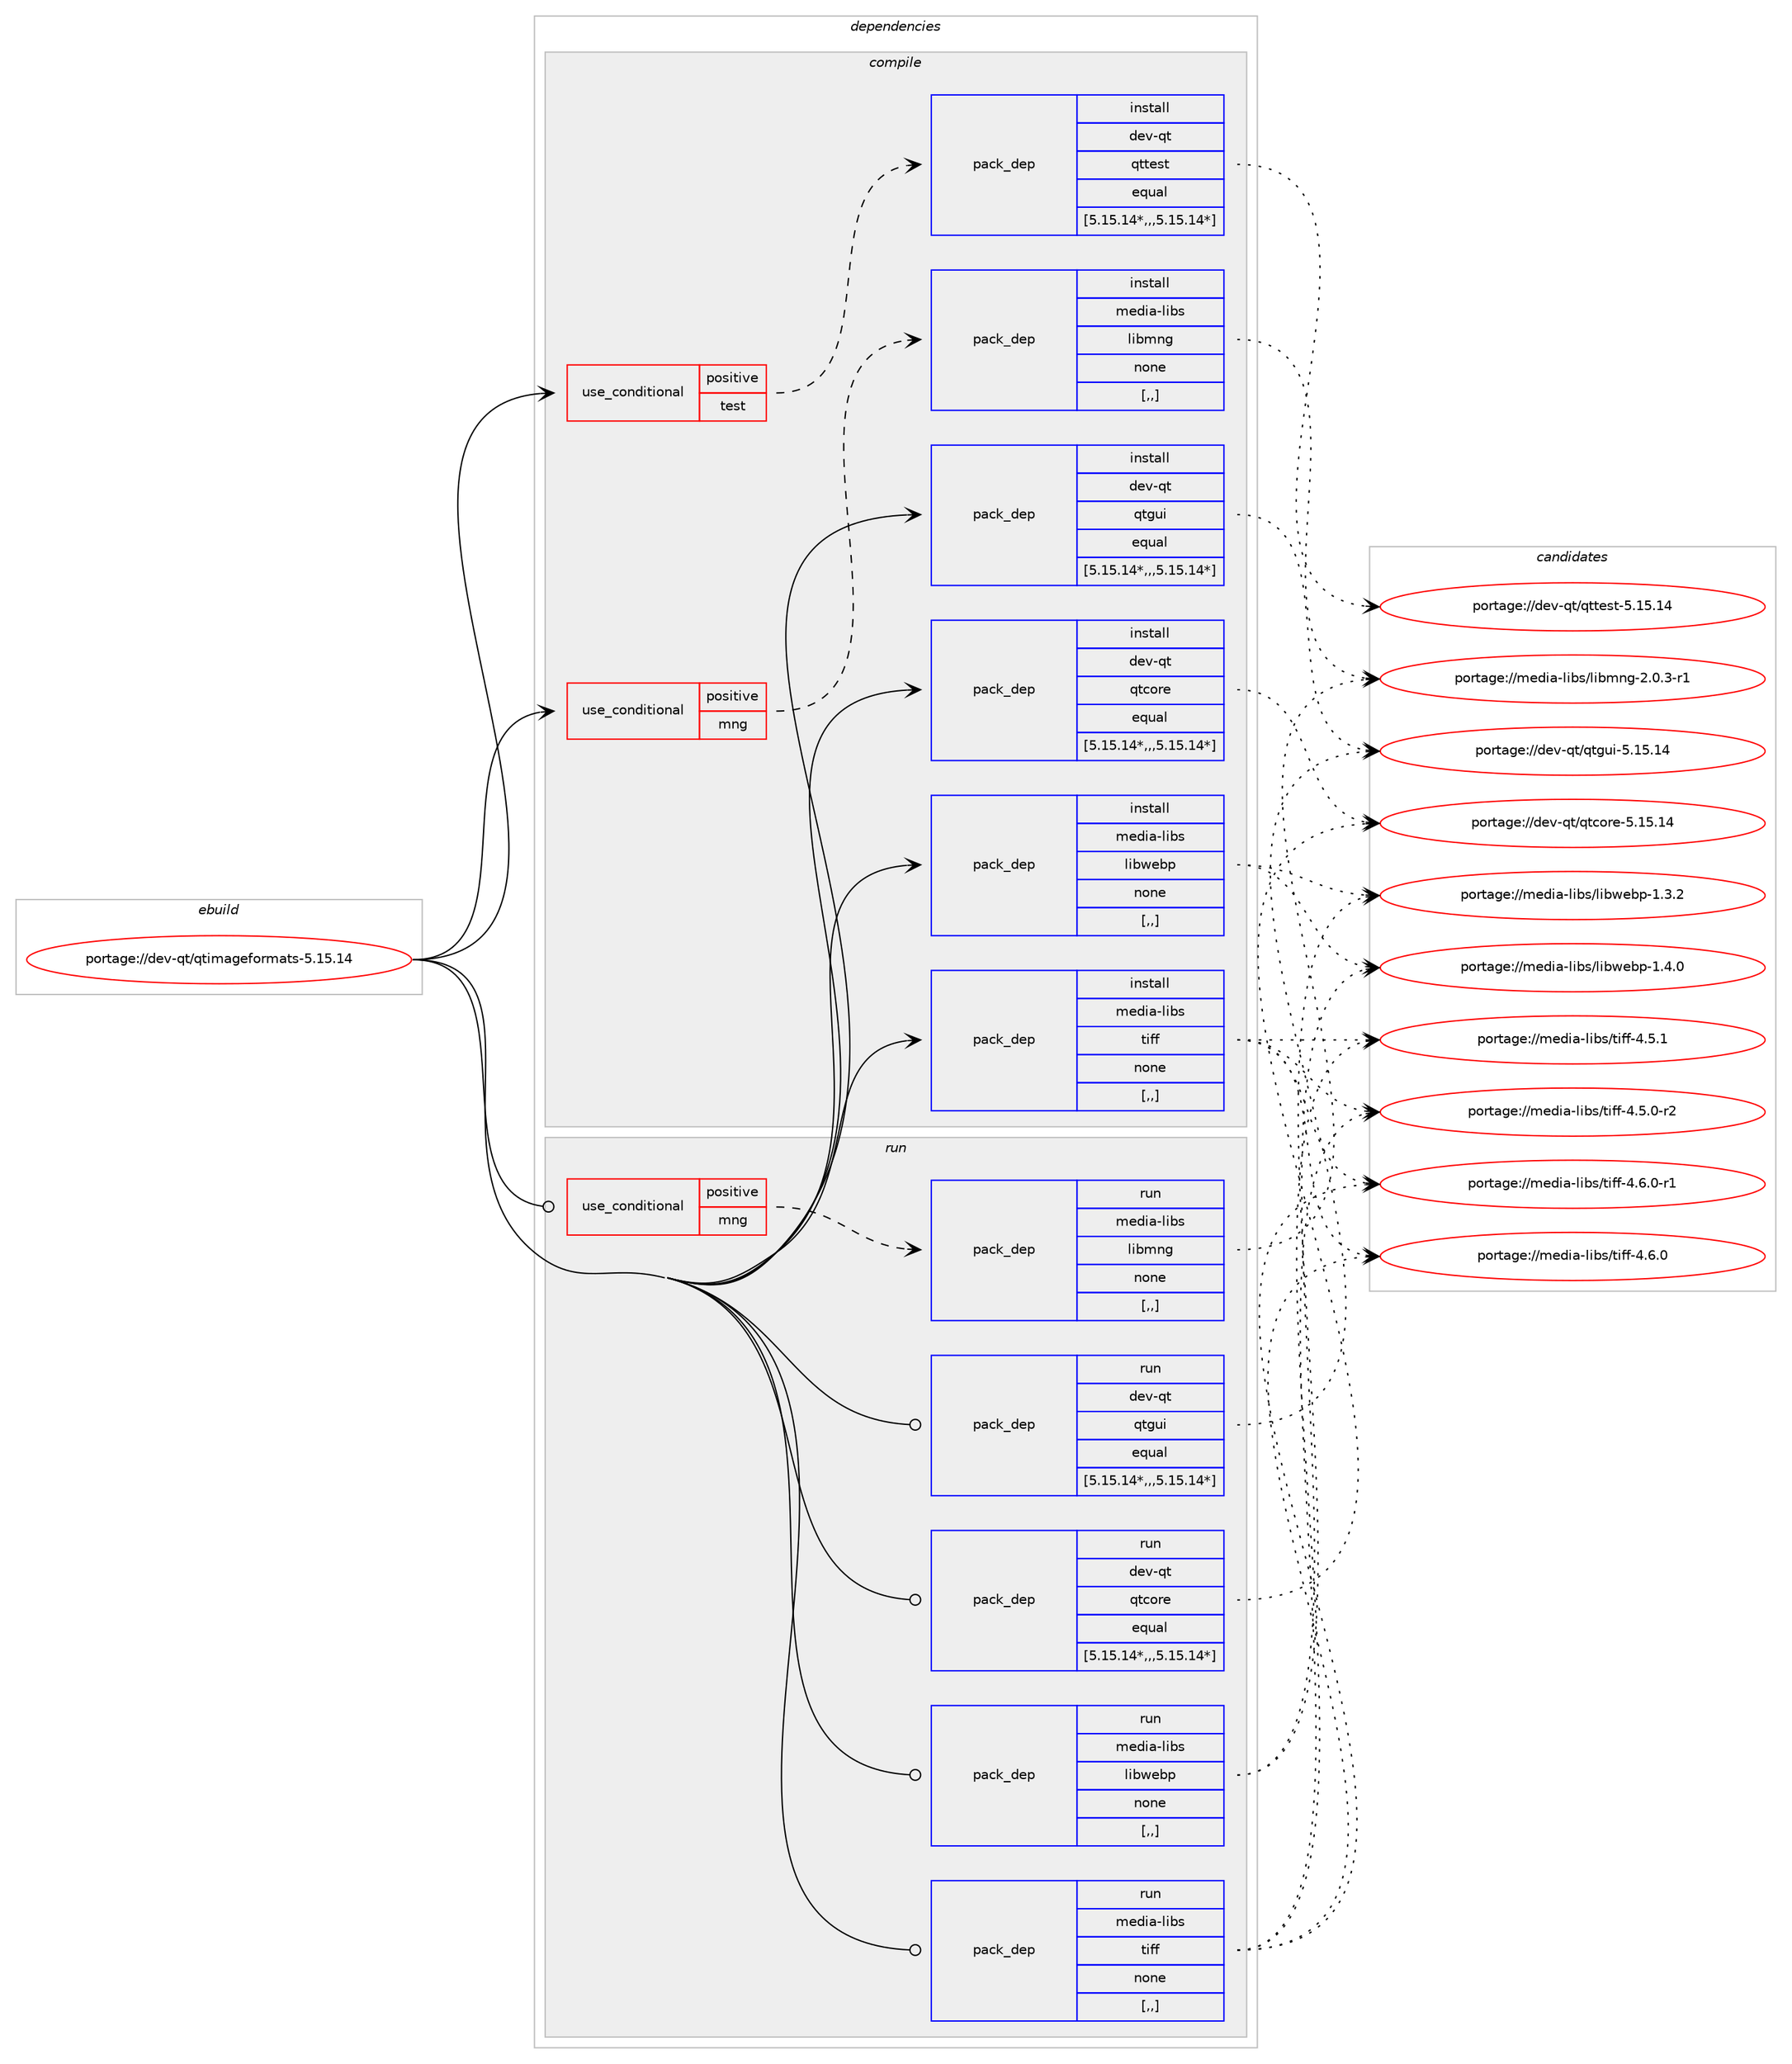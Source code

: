 digraph prolog {

# *************
# Graph options
# *************

newrank=true;
concentrate=true;
compound=true;
graph [rankdir=LR,fontname=Helvetica,fontsize=10,ranksep=1.5];#, ranksep=2.5, nodesep=0.2];
edge  [arrowhead=vee];
node  [fontname=Helvetica,fontsize=10];

# **********
# The ebuild
# **********

subgraph cluster_leftcol {
color=gray;
label=<<i>ebuild</i>>;
id [label="portage://dev-qt/qtimageformats-5.15.14", color=red, width=4, href="../dev-qt/qtimageformats-5.15.14.svg"];
}

# ****************
# The dependencies
# ****************

subgraph cluster_midcol {
color=gray;
label=<<i>dependencies</i>>;
subgraph cluster_compile {
fillcolor="#eeeeee";
style=filled;
label=<<i>compile</i>>;
subgraph cond42167 {
dependency170053 [label=<<TABLE BORDER="0" CELLBORDER="1" CELLSPACING="0" CELLPADDING="4"><TR><TD ROWSPAN="3" CELLPADDING="10">use_conditional</TD></TR><TR><TD>positive</TD></TR><TR><TD>mng</TD></TR></TABLE>>, shape=none, color=red];
subgraph pack126613 {
dependency170054 [label=<<TABLE BORDER="0" CELLBORDER="1" CELLSPACING="0" CELLPADDING="4" WIDTH="220"><TR><TD ROWSPAN="6" CELLPADDING="30">pack_dep</TD></TR><TR><TD WIDTH="110">install</TD></TR><TR><TD>media-libs</TD></TR><TR><TD>libmng</TD></TR><TR><TD>none</TD></TR><TR><TD>[,,]</TD></TR></TABLE>>, shape=none, color=blue];
}
dependency170053:e -> dependency170054:w [weight=20,style="dashed",arrowhead="vee"];
}
id:e -> dependency170053:w [weight=20,style="solid",arrowhead="vee"];
subgraph cond42168 {
dependency170055 [label=<<TABLE BORDER="0" CELLBORDER="1" CELLSPACING="0" CELLPADDING="4"><TR><TD ROWSPAN="3" CELLPADDING="10">use_conditional</TD></TR><TR><TD>positive</TD></TR><TR><TD>test</TD></TR></TABLE>>, shape=none, color=red];
subgraph pack126614 {
dependency170056 [label=<<TABLE BORDER="0" CELLBORDER="1" CELLSPACING="0" CELLPADDING="4" WIDTH="220"><TR><TD ROWSPAN="6" CELLPADDING="30">pack_dep</TD></TR><TR><TD WIDTH="110">install</TD></TR><TR><TD>dev-qt</TD></TR><TR><TD>qttest</TD></TR><TR><TD>equal</TD></TR><TR><TD>[5.15.14*,,,5.15.14*]</TD></TR></TABLE>>, shape=none, color=blue];
}
dependency170055:e -> dependency170056:w [weight=20,style="dashed",arrowhead="vee"];
}
id:e -> dependency170055:w [weight=20,style="solid",arrowhead="vee"];
subgraph pack126615 {
dependency170057 [label=<<TABLE BORDER="0" CELLBORDER="1" CELLSPACING="0" CELLPADDING="4" WIDTH="220"><TR><TD ROWSPAN="6" CELLPADDING="30">pack_dep</TD></TR><TR><TD WIDTH="110">install</TD></TR><TR><TD>dev-qt</TD></TR><TR><TD>qtcore</TD></TR><TR><TD>equal</TD></TR><TR><TD>[5.15.14*,,,5.15.14*]</TD></TR></TABLE>>, shape=none, color=blue];
}
id:e -> dependency170057:w [weight=20,style="solid",arrowhead="vee"];
subgraph pack126616 {
dependency170058 [label=<<TABLE BORDER="0" CELLBORDER="1" CELLSPACING="0" CELLPADDING="4" WIDTH="220"><TR><TD ROWSPAN="6" CELLPADDING="30">pack_dep</TD></TR><TR><TD WIDTH="110">install</TD></TR><TR><TD>dev-qt</TD></TR><TR><TD>qtgui</TD></TR><TR><TD>equal</TD></TR><TR><TD>[5.15.14*,,,5.15.14*]</TD></TR></TABLE>>, shape=none, color=blue];
}
id:e -> dependency170058:w [weight=20,style="solid",arrowhead="vee"];
subgraph pack126617 {
dependency170059 [label=<<TABLE BORDER="0" CELLBORDER="1" CELLSPACING="0" CELLPADDING="4" WIDTH="220"><TR><TD ROWSPAN="6" CELLPADDING="30">pack_dep</TD></TR><TR><TD WIDTH="110">install</TD></TR><TR><TD>media-libs</TD></TR><TR><TD>libwebp</TD></TR><TR><TD>none</TD></TR><TR><TD>[,,]</TD></TR></TABLE>>, shape=none, color=blue];
}
id:e -> dependency170059:w [weight=20,style="solid",arrowhead="vee"];
subgraph pack126618 {
dependency170060 [label=<<TABLE BORDER="0" CELLBORDER="1" CELLSPACING="0" CELLPADDING="4" WIDTH="220"><TR><TD ROWSPAN="6" CELLPADDING="30">pack_dep</TD></TR><TR><TD WIDTH="110">install</TD></TR><TR><TD>media-libs</TD></TR><TR><TD>tiff</TD></TR><TR><TD>none</TD></TR><TR><TD>[,,]</TD></TR></TABLE>>, shape=none, color=blue];
}
id:e -> dependency170060:w [weight=20,style="solid",arrowhead="vee"];
}
subgraph cluster_compileandrun {
fillcolor="#eeeeee";
style=filled;
label=<<i>compile and run</i>>;
}
subgraph cluster_run {
fillcolor="#eeeeee";
style=filled;
label=<<i>run</i>>;
subgraph cond42169 {
dependency170061 [label=<<TABLE BORDER="0" CELLBORDER="1" CELLSPACING="0" CELLPADDING="4"><TR><TD ROWSPAN="3" CELLPADDING="10">use_conditional</TD></TR><TR><TD>positive</TD></TR><TR><TD>mng</TD></TR></TABLE>>, shape=none, color=red];
subgraph pack126619 {
dependency170062 [label=<<TABLE BORDER="0" CELLBORDER="1" CELLSPACING="0" CELLPADDING="4" WIDTH="220"><TR><TD ROWSPAN="6" CELLPADDING="30">pack_dep</TD></TR><TR><TD WIDTH="110">run</TD></TR><TR><TD>media-libs</TD></TR><TR><TD>libmng</TD></TR><TR><TD>none</TD></TR><TR><TD>[,,]</TD></TR></TABLE>>, shape=none, color=blue];
}
dependency170061:e -> dependency170062:w [weight=20,style="dashed",arrowhead="vee"];
}
id:e -> dependency170061:w [weight=20,style="solid",arrowhead="odot"];
subgraph pack126620 {
dependency170063 [label=<<TABLE BORDER="0" CELLBORDER="1" CELLSPACING="0" CELLPADDING="4" WIDTH="220"><TR><TD ROWSPAN="6" CELLPADDING="30">pack_dep</TD></TR><TR><TD WIDTH="110">run</TD></TR><TR><TD>dev-qt</TD></TR><TR><TD>qtcore</TD></TR><TR><TD>equal</TD></TR><TR><TD>[5.15.14*,,,5.15.14*]</TD></TR></TABLE>>, shape=none, color=blue];
}
id:e -> dependency170063:w [weight=20,style="solid",arrowhead="odot"];
subgraph pack126621 {
dependency170064 [label=<<TABLE BORDER="0" CELLBORDER="1" CELLSPACING="0" CELLPADDING="4" WIDTH="220"><TR><TD ROWSPAN="6" CELLPADDING="30">pack_dep</TD></TR><TR><TD WIDTH="110">run</TD></TR><TR><TD>dev-qt</TD></TR><TR><TD>qtgui</TD></TR><TR><TD>equal</TD></TR><TR><TD>[5.15.14*,,,5.15.14*]</TD></TR></TABLE>>, shape=none, color=blue];
}
id:e -> dependency170064:w [weight=20,style="solid",arrowhead="odot"];
subgraph pack126622 {
dependency170065 [label=<<TABLE BORDER="0" CELLBORDER="1" CELLSPACING="0" CELLPADDING="4" WIDTH="220"><TR><TD ROWSPAN="6" CELLPADDING="30">pack_dep</TD></TR><TR><TD WIDTH="110">run</TD></TR><TR><TD>media-libs</TD></TR><TR><TD>libwebp</TD></TR><TR><TD>none</TD></TR><TR><TD>[,,]</TD></TR></TABLE>>, shape=none, color=blue];
}
id:e -> dependency170065:w [weight=20,style="solid",arrowhead="odot"];
subgraph pack126623 {
dependency170066 [label=<<TABLE BORDER="0" CELLBORDER="1" CELLSPACING="0" CELLPADDING="4" WIDTH="220"><TR><TD ROWSPAN="6" CELLPADDING="30">pack_dep</TD></TR><TR><TD WIDTH="110">run</TD></TR><TR><TD>media-libs</TD></TR><TR><TD>tiff</TD></TR><TR><TD>none</TD></TR><TR><TD>[,,]</TD></TR></TABLE>>, shape=none, color=blue];
}
id:e -> dependency170066:w [weight=20,style="solid",arrowhead="odot"];
}
}

# **************
# The candidates
# **************

subgraph cluster_choices {
rank=same;
color=gray;
label=<<i>candidates</i>>;

subgraph choice126613 {
color=black;
nodesep=1;
choice10910110010597451081059811547108105981091101034550464846514511449 [label="portage://media-libs/libmng-2.0.3-r1", color=red, width=4,href="../media-libs/libmng-2.0.3-r1.svg"];
dependency170054:e -> choice10910110010597451081059811547108105981091101034550464846514511449:w [style=dotted,weight="100"];
}
subgraph choice126614 {
color=black;
nodesep=1;
choice10010111845113116471131161161011151164553464953464952 [label="portage://dev-qt/qttest-5.15.14", color=red, width=4,href="../dev-qt/qttest-5.15.14.svg"];
dependency170056:e -> choice10010111845113116471131161161011151164553464953464952:w [style=dotted,weight="100"];
}
subgraph choice126615 {
color=black;
nodesep=1;
choice1001011184511311647113116991111141014553464953464952 [label="portage://dev-qt/qtcore-5.15.14", color=red, width=4,href="../dev-qt/qtcore-5.15.14.svg"];
dependency170057:e -> choice1001011184511311647113116991111141014553464953464952:w [style=dotted,weight="100"];
}
subgraph choice126616 {
color=black;
nodesep=1;
choice10010111845113116471131161031171054553464953464952 [label="portage://dev-qt/qtgui-5.15.14", color=red, width=4,href="../dev-qt/qtgui-5.15.14.svg"];
dependency170058:e -> choice10010111845113116471131161031171054553464953464952:w [style=dotted,weight="100"];
}
subgraph choice126617 {
color=black;
nodesep=1;
choice109101100105974510810598115471081059811910198112454946524648 [label="portage://media-libs/libwebp-1.4.0", color=red, width=4,href="../media-libs/libwebp-1.4.0.svg"];
choice109101100105974510810598115471081059811910198112454946514650 [label="portage://media-libs/libwebp-1.3.2", color=red, width=4,href="../media-libs/libwebp-1.3.2.svg"];
dependency170059:e -> choice109101100105974510810598115471081059811910198112454946524648:w [style=dotted,weight="100"];
dependency170059:e -> choice109101100105974510810598115471081059811910198112454946514650:w [style=dotted,weight="100"];
}
subgraph choice126618 {
color=black;
nodesep=1;
choice109101100105974510810598115471161051021024552465446484511449 [label="portage://media-libs/tiff-4.6.0-r1", color=red, width=4,href="../media-libs/tiff-4.6.0-r1.svg"];
choice10910110010597451081059811547116105102102455246544648 [label="portage://media-libs/tiff-4.6.0", color=red, width=4,href="../media-libs/tiff-4.6.0.svg"];
choice10910110010597451081059811547116105102102455246534649 [label="portage://media-libs/tiff-4.5.1", color=red, width=4,href="../media-libs/tiff-4.5.1.svg"];
choice109101100105974510810598115471161051021024552465346484511450 [label="portage://media-libs/tiff-4.5.0-r2", color=red, width=4,href="../media-libs/tiff-4.5.0-r2.svg"];
dependency170060:e -> choice109101100105974510810598115471161051021024552465446484511449:w [style=dotted,weight="100"];
dependency170060:e -> choice10910110010597451081059811547116105102102455246544648:w [style=dotted,weight="100"];
dependency170060:e -> choice10910110010597451081059811547116105102102455246534649:w [style=dotted,weight="100"];
dependency170060:e -> choice109101100105974510810598115471161051021024552465346484511450:w [style=dotted,weight="100"];
}
subgraph choice126619 {
color=black;
nodesep=1;
choice10910110010597451081059811547108105981091101034550464846514511449 [label="portage://media-libs/libmng-2.0.3-r1", color=red, width=4,href="../media-libs/libmng-2.0.3-r1.svg"];
dependency170062:e -> choice10910110010597451081059811547108105981091101034550464846514511449:w [style=dotted,weight="100"];
}
subgraph choice126620 {
color=black;
nodesep=1;
choice1001011184511311647113116991111141014553464953464952 [label="portage://dev-qt/qtcore-5.15.14", color=red, width=4,href="../dev-qt/qtcore-5.15.14.svg"];
dependency170063:e -> choice1001011184511311647113116991111141014553464953464952:w [style=dotted,weight="100"];
}
subgraph choice126621 {
color=black;
nodesep=1;
choice10010111845113116471131161031171054553464953464952 [label="portage://dev-qt/qtgui-5.15.14", color=red, width=4,href="../dev-qt/qtgui-5.15.14.svg"];
dependency170064:e -> choice10010111845113116471131161031171054553464953464952:w [style=dotted,weight="100"];
}
subgraph choice126622 {
color=black;
nodesep=1;
choice109101100105974510810598115471081059811910198112454946524648 [label="portage://media-libs/libwebp-1.4.0", color=red, width=4,href="../media-libs/libwebp-1.4.0.svg"];
choice109101100105974510810598115471081059811910198112454946514650 [label="portage://media-libs/libwebp-1.3.2", color=red, width=4,href="../media-libs/libwebp-1.3.2.svg"];
dependency170065:e -> choice109101100105974510810598115471081059811910198112454946524648:w [style=dotted,weight="100"];
dependency170065:e -> choice109101100105974510810598115471081059811910198112454946514650:w [style=dotted,weight="100"];
}
subgraph choice126623 {
color=black;
nodesep=1;
choice109101100105974510810598115471161051021024552465446484511449 [label="portage://media-libs/tiff-4.6.0-r1", color=red, width=4,href="../media-libs/tiff-4.6.0-r1.svg"];
choice10910110010597451081059811547116105102102455246544648 [label="portage://media-libs/tiff-4.6.0", color=red, width=4,href="../media-libs/tiff-4.6.0.svg"];
choice10910110010597451081059811547116105102102455246534649 [label="portage://media-libs/tiff-4.5.1", color=red, width=4,href="../media-libs/tiff-4.5.1.svg"];
choice109101100105974510810598115471161051021024552465346484511450 [label="portage://media-libs/tiff-4.5.0-r2", color=red, width=4,href="../media-libs/tiff-4.5.0-r2.svg"];
dependency170066:e -> choice109101100105974510810598115471161051021024552465446484511449:w [style=dotted,weight="100"];
dependency170066:e -> choice10910110010597451081059811547116105102102455246544648:w [style=dotted,weight="100"];
dependency170066:e -> choice10910110010597451081059811547116105102102455246534649:w [style=dotted,weight="100"];
dependency170066:e -> choice109101100105974510810598115471161051021024552465346484511450:w [style=dotted,weight="100"];
}
}

}
